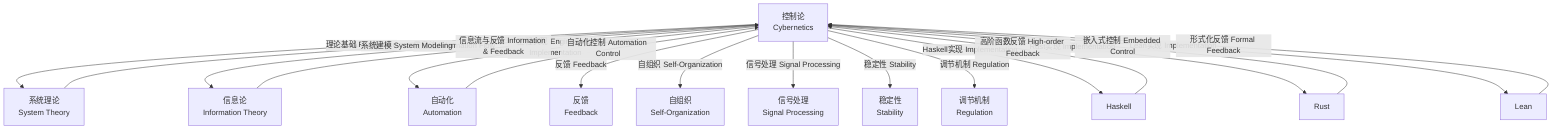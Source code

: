 graph TD
  A["控制论\nCybernetics"]
  B["系统理论\nSystem Theory"]
  C["信息论\nInformation Theory"]
  D["自动化\nAutomation"]
  E["Haskell"]
  F["Rust"]
  G["Lean"]
  H["反馈\nFeedback"]
  I["自组织\nSelf-Organization"]
  J["信号处理\nSignal Processing"]
  K["稳定性\nStability"]
  L["调节机制\nRegulation"]

  A -- "理论基础 Foundation" --> B
  A -- "信息流 Information Flow" --> C
  A -- "工程实现 Engineering Implementation" --> D
  A -- "反馈 Feedback" --> H
  A -- "自组织 Self-Organization" --> I
  A -- "信号处理 Signal Processing" --> J
  A -- "稳定性 Stability" --> K
  A -- "调节机制 Regulation" --> L
  A -- "Haskell实现 Implementation" --> E
  A -- "Rust实现 Implementation" --> F
  A -- "Lean实现 Implementation" --> G
  B -- "系统建模 System Modeling" --> A
  C -- "信息流与反馈 Information & Feedback" --> A
  D -- "自动化控制 Automation Control" --> A
  E -- "高阶函数反馈 High-order Feedback" --> A
  F -- "嵌入式控制 Embedded Control" --> A
  G -- "形式化反馈 Formal Feedback" --> A